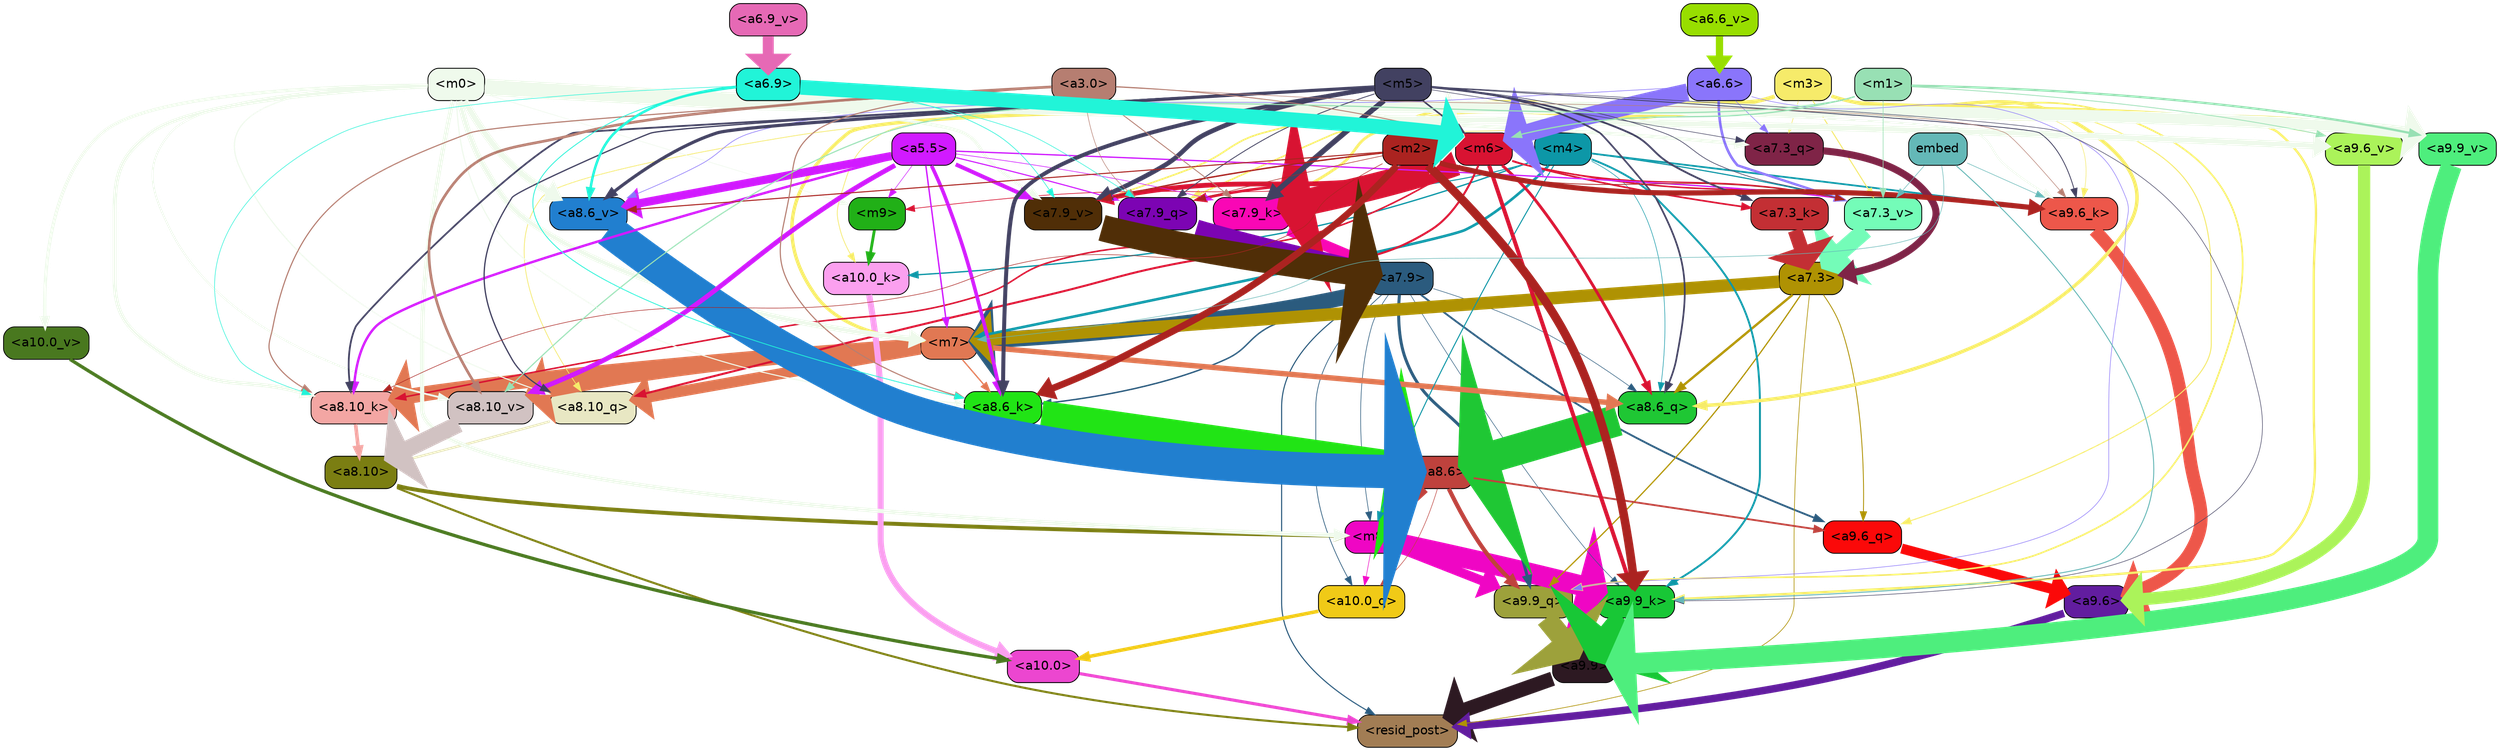 strict digraph "" {
	graph [bgcolor=transparent,
		layout=dot,
		overlap=false,
		splines=true
	];
	"<a10.0>"	[color=black,
		fillcolor="#ec46d0",
		fontname=Helvetica,
		shape=box,
		style="filled, rounded"];
	"<resid_post>"	[color=black,
		fillcolor="#a27d54",
		fontname=Helvetica,
		shape=box,
		style="filled, rounded"];
	"<a10.0>" -> "<resid_post>"	[color="#ec46d0",
		penwidth=3.4253244400024414];
	"<a9.9>"	[color=black,
		fillcolor="#2d1922",
		fontname=Helvetica,
		shape=box,
		style="filled, rounded"];
	"<a9.9>" -> "<resid_post>"	[color="#2d1922",
		penwidth=16.05378818511963];
	"<a9.6>"	[color=black,
		fillcolor="#621d9f",
		fontname=Helvetica,
		shape=box,
		style="filled, rounded"];
	"<a9.6>" -> "<resid_post>"	[color="#621d9f",
		penwidth=8.33797836303711];
	"<a8.10>"	[color=black,
		fillcolor="#7b7e12",
		fontname=Helvetica,
		shape=box,
		style="filled, rounded"];
	"<a8.10>" -> "<resid_post>"	[color="#7b7e12",
		penwidth=2.3390636444091797];
	"<m8>"	[color=black,
		fillcolor="#ef06c4",
		fontname=Helvetica,
		shape=box,
		style="filled, rounded"];
	"<a8.10>" -> "<m8>"	[color="#7b7e12",
		penwidth=4.388927459716797];
	"<a7.9>"	[color=black,
		fillcolor="#2b5b7e",
		fontname=Helvetica,
		shape=box,
		style="filled, rounded"];
	"<a7.9>" -> "<resid_post>"	[color="#2b5b7e",
		penwidth=1.1926651000976562];
	"<a10.0_q>"	[color=black,
		fillcolor="#f0ca17",
		fontname=Helvetica,
		shape=box,
		style="filled, rounded"];
	"<a7.9>" -> "<a10.0_q>"	[color="#2b5b7e",
		penwidth=0.7811813354492188];
	"<a7.9>" -> "<m8>"	[color="#2b5b7e",
		penwidth=0.6738662719726562];
	"<a9.9_q>"	[color=black,
		fillcolor="#9da13b",
		fontname=Helvetica,
		shape=box,
		style="filled, rounded"];
	"<a7.9>" -> "<a9.9_q>"	[color="#2b5b7e",
		penwidth=3.33896541595459];
	"<a9.6_q>"	[color=black,
		fillcolor="#fb0909",
		fontname=Helvetica,
		shape=box,
		style="filled, rounded"];
	"<a7.9>" -> "<a9.6_q>"	[color="#2b5b7e",
		penwidth=2.0531044006347656];
	"<a9.9_k>"	[color=black,
		fillcolor="#18c736",
		fontname=Helvetica,
		shape=box,
		style="filled, rounded"];
	"<a7.9>" -> "<a9.9_k>"	[color="#2b5b7e",
		penwidth=0.6];
	"<a8.6_q>"	[color=black,
		fillcolor="#1fc734",
		fontname=Helvetica,
		shape=box,
		style="filled, rounded"];
	"<a7.9>" -> "<a8.6_q>"	[color="#2b5b7e",
		penwidth=0.6];
	"<a8.6_k>"	[color=black,
		fillcolor="#21e415",
		fontname=Helvetica,
		shape=box,
		style="filled, rounded"];
	"<a7.9>" -> "<a8.6_k>"	[color="#2b5b7e",
		penwidth=1.5751152038574219];
	"<m7>"	[color=black,
		fillcolor="#e17853",
		fontname=Helvetica,
		shape=box,
		style="filled, rounded"];
	"<a7.9>" -> "<m7>"	[color="#2b5b7e",
		penwidth=17.67833709716797];
	"<a7.3>"	[color=black,
		fillcolor="#af9203",
		fontname=Helvetica,
		shape=box,
		style="filled, rounded"];
	"<a7.3>" -> "<resid_post>"	[color="#af9203",
		penwidth=0.7339706420898438];
	"<a7.3>" -> "<a9.9_q>"	[color="#af9203",
		penwidth=1.3609809875488281];
	"<a7.3>" -> "<a9.6_q>"	[color="#af9203",
		penwidth=0.9587650299072266];
	"<a7.3>" -> "<a8.6_q>"	[color="#af9203",
		penwidth=2.597522735595703];
	"<a7.3>" -> "<m7>"	[color="#af9203",
		penwidth=13.925512313842773];
	"<a10.0_q>" -> "<a10.0>"	[color="#f0ca17",
		penwidth=3.861766815185547];
	"<a10.0_k>"	[color=black,
		fillcolor="#fba0ef",
		fontname=Helvetica,
		shape=box,
		style="filled, rounded"];
	"<a10.0_k>" -> "<a10.0>"	[color="#fba0ef",
		penwidth=6.691814422607422];
	"<a10.0_v>"	[color=black,
		fillcolor="#49781f",
		fontname=Helvetica,
		shape=box,
		style="filled, rounded"];
	"<a10.0_v>" -> "<a10.0>"	[color="#49781f",
		penwidth=3.703948974609375];
	"<m8>" -> "<a10.0_q>"	[color="#ef06c4",
		penwidth=0.6];
	"<m8>" -> "<a9.9_q>"	[color="#ef06c4",
		penwidth=10.407995223999023];
	"<m8>" -> "<a9.9_k>"	[color="#ef06c4",
		penwidth=22.67278480529785];
	"<a8.6>"	[color=black,
		fillcolor="#bf423d",
		fontname=Helvetica,
		shape=box,
		style="filled, rounded"];
	"<a8.6>" -> "<a10.0_q>"	[color="#bf423d",
		penwidth=0.6];
	"<a8.6>" -> "<m8>"	[color="#bf423d",
		penwidth=9.616483688354492];
	"<a8.6>" -> "<a9.9_q>"	[color="#bf423d",
		penwidth=4.681654930114746];
	"<a8.6>" -> "<a9.6_q>"	[color="#bf423d",
		penwidth=2.0046749114990234];
	"<m9>"	[color=black,
		fillcolor="#21b017",
		fontname=Helvetica,
		shape=box,
		style="filled, rounded"];
	"<m9>" -> "<a10.0_k>"	[color="#21b017",
		penwidth=3.1536026000976562];
	"<m4>"	[color=black,
		fillcolor="#0d97a7",
		fontname=Helvetica,
		shape=box,
		style="filled, rounded"];
	"<m4>" -> "<a10.0_k>"	[color="#0d97a7",
		penwidth=1.4532089233398438];
	"<m4>" -> "<m8>"	[color="#0d97a7",
		penwidth=1.1121444702148438];
	"<m4>" -> "<a9.9_k>"	[color="#0d97a7",
		penwidth=2.1296005249023438];
	"<a9.6_k>"	[color=black,
		fillcolor="#ed574a",
		fontname=Helvetica,
		shape=box,
		style="filled, rounded"];
	"<m4>" -> "<a9.6_k>"	[color="#0d97a7",
		penwidth=1.93524169921875];
	"<m4>" -> "<a8.6_q>"	[color="#0d97a7",
		penwidth=0.6086311340332031];
	"<m4>" -> "<m7>"	[color="#0d97a7",
		penwidth=2.9153175354003906];
	"<a7.9_k>"	[color=black,
		fillcolor="#f907b5",
		fontname=Helvetica,
		shape=box,
		style="filled, rounded"];
	"<m4>" -> "<a7.9_k>"	[color="#0d97a7",
		penwidth=1.0983266830444336];
	"<a7.3_v>"	[color=black,
		fillcolor="#74fcb8",
		fontname=Helvetica,
		shape=box,
		style="filled, rounded"];
	"<m4>" -> "<a7.3_v>"	[color="#0d97a7",
		penwidth=1.2746734619140625];
	"<m3>"	[color=black,
		fillcolor="#f6eb6a",
		fontname=Helvetica,
		shape=box,
		style="filled, rounded"];
	"<m3>" -> "<a10.0_k>"	[color="#f6eb6a",
		penwidth=0.8012542724609375];
	"<m6>"	[color=black,
		fillcolor="#d81332",
		fontname=Helvetica,
		shape=box,
		style="filled, rounded"];
	"<m3>" -> "<m6>"	[color="#f6eb6a",
		penwidth=4.0873308181762695];
	"<m3>" -> "<a9.9_q>"	[color="#f6eb6a",
		penwidth=1.8098411560058594];
	"<m3>" -> "<a9.6_q>"	[color="#f6eb6a",
		penwidth=1.0731983184814453];
	"<m3>" -> "<a9.9_k>"	[color="#f6eb6a",
		penwidth=2.538074493408203];
	"<m3>" -> "<a9.6_k>"	[color="#f6eb6a",
		penwidth=0.6];
	"<a9.9_v>"	[color=black,
		fillcolor="#4eee7d",
		fontname=Helvetica,
		shape=box,
		style="filled, rounded"];
	"<m3>" -> "<a9.9_v>"	[color="#f6eb6a",
		penwidth=1.1908531188964844];
	"<a9.6_v>"	[color=black,
		fillcolor="#abf35a",
		fontname=Helvetica,
		shape=box,
		style="filled, rounded"];
	"<m3>" -> "<a9.6_v>"	[color="#f6eb6a",
		penwidth=0.6];
	"<a8.10_q>"	[color=black,
		fillcolor="#e8e7c3",
		fontname=Helvetica,
		shape=box,
		style="filled, rounded"];
	"<m3>" -> "<a8.10_q>"	[color="#f6eb6a",
		penwidth=0.7969093322753906];
	"<m3>" -> "<a8.6_q>"	[color="#f6eb6a",
		penwidth=3.8069801330566406];
	"<m3>" -> "<m7>"	[color="#f6eb6a",
		penwidth=3.7463531494140625];
	"<a7.9_q>"	[color=black,
		fillcolor="#7c04b3",
		fontname=Helvetica,
		shape=box,
		style="filled, rounded"];
	"<m3>" -> "<a7.9_q>"	[color="#f6eb6a",
		penwidth=1.7077007293701172];
	"<a7.3_q>"	[color=black,
		fillcolor="#7f2447",
		fontname=Helvetica,
		shape=box,
		style="filled, rounded"];
	"<m3>" -> "<a7.3_q>"	[color="#f6eb6a",
		penwidth=0.6810226440429688];
	"<m3>" -> "<a7.9_k>"	[color="#f6eb6a",
		penwidth=3.0535898208618164];
	"<a7.9_v>"	[color=black,
		fillcolor="#502e07",
		fontname=Helvetica,
		shape=box,
		style="filled, rounded"];
	"<m3>" -> "<a7.9_v>"	[color="#f6eb6a",
		penwidth=1.8027725219726562];
	"<m3>" -> "<a7.3_v>"	[color="#f6eb6a",
		penwidth=1.0946578979492188];
	"<m0>"	[color=black,
		fillcolor="#effaec",
		fontname=Helvetica,
		shape=box,
		style="filled, rounded"];
	"<m0>" -> "<a10.0_v>"	[color="#effaec",
		penwidth=3.520832061767578];
	"<m0>" -> "<m8>"	[color="#effaec",
		penwidth=4.624839782714844];
	"<m0>" -> "<m9>"	[color="#effaec",
		penwidth=0.6];
	"<m0>" -> "<m6>"	[color="#effaec",
		penwidth=18.578011751174927];
	"<m0>" -> "<a9.6_k>"	[color="#effaec",
		penwidth=2.0742149353027344];
	"<m0>" -> "<a9.9_v>"	[color="#effaec",
		penwidth=13.6649169921875];
	"<m0>" -> "<a9.6_v>"	[color="#effaec",
		penwidth=7.575786590576172];
	"<m0>" -> "<a8.10_q>"	[color="#effaec",
		penwidth=1.1731605529785156];
	"<a8.10_k>"	[color=black,
		fillcolor="#f3a6a3",
		fontname=Helvetica,
		shape=box,
		style="filled, rounded"];
	"<m0>" -> "<a8.10_k>"	[color="#effaec",
		penwidth=4.350425720214844];
	"<m0>" -> "<a8.6_k>"	[color="#effaec",
		penwidth=1.1486854553222656];
	"<a8.10_v>"	[color=black,
		fillcolor="#d1c2c2",
		fontname=Helvetica,
		shape=box,
		style="filled, rounded"];
	"<m0>" -> "<a8.10_v>"	[color="#effaec",
		penwidth=2.0526657104492188];
	"<a8.6_v>"	[color=black,
		fillcolor="#217fcf",
		fontname=Helvetica,
		shape=box,
		style="filled, rounded"];
	"<m0>" -> "<a8.6_v>"	[color="#effaec",
		penwidth=7.951751708984375];
	"<m0>" -> "<m7>"	[color="#effaec",
		penwidth=6.283721923828125];
	"<m0>" -> "<a7.3_q>"	[color="#effaec",
		penwidth=3.6216583251953125];
	"<m0>" -> "<a7.9_v>"	[color="#effaec",
		penwidth=3.447589874267578];
	"<m6>" -> "<m9>"	[color="#d81332",
		penwidth=0.7276992797851562];
	"<m6>" -> "<a9.9_k>"	[color="#d81332",
		penwidth=4.405937194824219];
	"<m6>" -> "<a9.6_k>"	[color="#d81332",
		penwidth=1.6540985107421875];
	"<m6>" -> "<a8.10_q>"	[color="#d81332",
		penwidth=2.2618331909179688];
	"<m6>" -> "<a8.6_q>"	[color="#d81332",
		penwidth=3.241657257080078];
	"<m6>" -> "<a8.10_k>"	[color="#d81332",
		penwidth=1.733642578125];
	"<m6>" -> "<a7.9_q>"	[color="#d81332",
		penwidth=2.9651412963867188];
	"<m6>" -> "<a7.9_k>"	[color="#d81332",
		penwidth=29.52049446105957];
	"<a7.3_k>"	[color=black,
		fillcolor="#c32f34",
		fontname=Helvetica,
		shape=box,
		style="filled, rounded"];
	"<m6>" -> "<a7.3_k>"	[color="#d81332",
		penwidth=1.8433246612548828];
	"<m6>" -> "<a7.9_v>"	[color="#d81332",
		penwidth=5.381137847900391];
	"<m6>" -> "<a7.3_v>"	[color="#d81332",
		penwidth=1.3778877258300781];
	"<a5.5>"	[color=black,
		fillcolor="#d11aff",
		fontname=Helvetica,
		shape=box,
		style="filled, rounded"];
	"<a5.5>" -> "<m9>"	[color="#d11aff",
		penwidth=0.6];
	"<a5.5>" -> "<a8.10_k>"	[color="#d11aff",
		penwidth=2.6749038696289062];
	"<a5.5>" -> "<a8.6_k>"	[color="#d11aff",
		penwidth=3.9810218811035156];
	"<a5.5>" -> "<a8.10_v>"	[color="#d11aff",
		penwidth=5.2978057861328125];
	"<a5.5>" -> "<a8.6_v>"	[color="#d11aff",
		penwidth=9.177913665771484];
	"<a5.5>" -> "<m7>"	[color="#d11aff",
		penwidth=1.5525360107421875];
	"<a5.5>" -> "<a7.9_q>"	[color="#d11aff",
		penwidth=1.22930908203125];
	"<a5.5>" -> "<a7.9_k>"	[color="#d11aff",
		penwidth=0.6708955764770508];
	"<a5.5>" -> "<a7.9_v>"	[color="#d11aff",
		penwidth=4.432796478271484];
	"<a5.5>" -> "<a7.3_v>"	[color="#d11aff",
		penwidth=1.4417800903320312];
	"<a9.9_q>" -> "<a9.9>"	[color="#9da13b",
		penwidth=23.20368194580078];
	"<a9.6_q>" -> "<a9.6>"	[color="#fb0909",
		penwidth=11.181507110595703];
	"<a9.9_k>" -> "<a9.9>"	[color="#18c736",
		penwidth=26.641464233398438];
	"<a9.6_k>" -> "<a9.6>"	[color="#ed574a",
		penwidth=14.532459259033203];
	"<a9.9_v>" -> "<a9.9>"	[color="#4eee7d",
		penwidth=23.02225112915039];
	"<a9.6_v>" -> "<a9.6>"	[color="#abf35a",
		penwidth=13.634431838989258];
	"<a6.6>"	[color=black,
		fillcolor="#8a75fb",
		fontname=Helvetica,
		shape=box,
		style="filled, rounded"];
	"<a6.6>" -> "<m6>"	[color="#8a75fb",
		penwidth=19.58005142211914];
	"<a6.6>" -> "<a9.9_q>"	[color="#8a75fb",
		penwidth=0.6];
	"<a6.6>" -> "<a8.6_v>"	[color="#8a75fb",
		penwidth=0.6731643676757812];
	"<a6.6>" -> "<a7.3_q>"	[color="#8a75fb",
		penwidth=0.6];
	"<a6.6>" -> "<a7.3_v>"	[color="#8a75fb",
		penwidth=2.8381996154785156];
	"<m5>"	[color=black,
		fillcolor="#424161",
		fontname=Helvetica,
		shape=box,
		style="filled, rounded"];
	"<m5>" -> "<m6>"	[color="#424161",
		penwidth=1.7808427810668945];
	"<m5>" -> "<a9.9_k>"	[color="#424161",
		penwidth=0.6];
	"<m5>" -> "<a9.6_k>"	[color="#424161",
		penwidth=0.9087238311767578];
	"<m5>" -> "<a8.10_q>"	[color="#424161",
		penwidth=1.3886604309082031];
	"<m5>" -> "<a8.6_q>"	[color="#424161",
		penwidth=1.8975334167480469];
	"<m5>" -> "<a8.10_k>"	[color="#424161",
		penwidth=1.9560012817382812];
	"<m5>" -> "<a8.6_k>"	[color="#424161",
		penwidth=4.4348602294921875];
	"<m5>" -> "<a8.6_v>"	[color="#424161",
		penwidth=3.547332763671875];
	"<m5>" -> "<a7.9_q>"	[color="#424161",
		penwidth=0.9239292144775391];
	"<m5>" -> "<a7.3_q>"	[color="#424161",
		penwidth=0.6050910949707031];
	"<m5>" -> "<a7.9_k>"	[color="#424161",
		penwidth=5.895898818969727];
	"<m5>" -> "<a7.3_k>"	[color="#424161",
		penwidth=2.047999382019043];
	"<m5>" -> "<a7.9_v>"	[color="#424161",
		penwidth=5.163473129272461];
	"<m5>" -> "<a7.3_v>"	[color="#424161",
		penwidth=0.7120857238769531];
	"<m2>"	[color=black,
		fillcolor="#ab2320",
		fontname=Helvetica,
		shape=box,
		style="filled, rounded"];
	"<m2>" -> "<a9.9_k>"	[color="#ab2320",
		penwidth=9.546476364135742];
	"<m2>" -> "<a9.6_k>"	[color="#ab2320",
		penwidth=5.765581130981445];
	"<m2>" -> "<a8.10_k>"	[color="#ab2320",
		penwidth=0.6];
	"<m2>" -> "<a8.6_k>"	[color="#ab2320",
		penwidth=7.5130767822265625];
	"<m2>" -> "<a8.6_v>"	[color="#ab2320",
		penwidth=1.1399917602539062];
	"<m2>" -> "<a7.9_q>"	[color="#ab2320",
		penwidth=0.6];
	"<m2>" -> "<a7.9_v>"	[color="#ab2320",
		penwidth=1.5795440673828125];
	"<m2>" -> "<a7.3_v>"	[color="#ab2320",
		penwidth=0.8394660949707031];
	embed	[color=black,
		fillcolor="#64b8b7",
		fontname=Helvetica,
		shape=box,
		style="filled, rounded"];
	embed -> "<a9.9_k>"	[color="#64b8b7",
		penwidth=1.044057846069336];
	embed -> "<a9.6_k>"	[color="#64b8b7",
		penwidth=0.6];
	embed -> "<m7>"	[color="#64b8b7",
		penwidth=0.6];
	embed -> "<a7.3_v>"	[color="#64b8b7",
		penwidth=0.6];
	"<a3.0>"	[color=black,
		fillcolor="#b67e71",
		fontname=Helvetica,
		shape=box,
		style="filled, rounded"];
	"<a3.0>" -> "<m6>"	[color="#b67e71",
		penwidth=0.9893608093261719];
	"<a3.0>" -> "<a9.6_k>"	[color="#b67e71",
		penwidth=0.6];
	"<a3.0>" -> "<a8.10_k>"	[color="#b67e71",
		penwidth=1.2375259399414062];
	"<a3.0>" -> "<a8.6_k>"	[color="#b67e71",
		penwidth=1.2278594970703125];
	"<a3.0>" -> "<a8.10_v>"	[color="#b67e71",
		penwidth=2.9724464416503906];
	"<a3.0>" -> "<a7.9_q>"	[color="#b67e71",
		penwidth=0.6];
	"<a3.0>" -> "<a7.9_k>"	[color="#b67e71",
		penwidth=0.9558658599853516];
	"<m1>"	[color=black,
		fillcolor="#98e0b4",
		fontname=Helvetica,
		shape=box,
		style="filled, rounded"];
	"<m1>" -> "<m6>"	[color="#98e0b4",
		penwidth=1.3794612884521484];
	"<m1>" -> "<a9.9_v>"	[color="#98e0b4",
		penwidth=2.484710693359375];
	"<m1>" -> "<a9.6_v>"	[color="#98e0b4",
		penwidth=0.8296928405761719];
	"<m1>" -> "<a8.10_v>"	[color="#98e0b4",
		penwidth=1.2231903076171875];
	"<m1>" -> "<a7.3_v>"	[color="#98e0b4",
		penwidth=0.7203178405761719];
	"<a8.10_q>" -> "<a8.10>"	[color="#e8e7c3",
		penwidth=2.6974411010742188];
	"<a8.6_q>" -> "<a8.6>"	[color="#1fc734",
		penwidth=34.91962909698486];
	"<a8.10_k>" -> "<a8.10>"	[color="#f3a6a3",
		penwidth=3.9815139770507812];
	"<a8.6_k>" -> "<a8.6>"	[color="#21e415",
		penwidth=30.12779998779297];
	"<a8.10_v>" -> "<a8.10>"	[color="#d1c2c2",
		penwidth=18.80433464050293];
	"<a8.6_v>" -> "<a8.6>"	[color="#217fcf",
		penwidth=37.04597568511963];
	"<m7>" -> "<a8.10_q>"	[color="#e17853",
		penwidth=12.189899444580078];
	"<m7>" -> "<a8.6_q>"	[color="#e17853",
		penwidth=5.949329376220703];
	"<m7>" -> "<a8.10_k>"	[color="#e17853",
		penwidth=16.634174346923828];
	"<m7>" -> "<a8.6_k>"	[color="#e17853",
		penwidth=1.4160232543945312];
	"<m7>" -> "<a8.10_v>"	[color="#e17853",
		penwidth=15.893604278564453];
	"<a6.9>"	[color=black,
		fillcolor="#21f4d8",
		fontname=Helvetica,
		shape=box,
		style="filled, rounded"];
	"<a6.9>" -> "<m6>"	[color="#21f4d8",
		penwidth=16.39166831970215];
	"<a6.9>" -> "<a8.10_k>"	[color="#21f4d8",
		penwidth=0.6];
	"<a6.9>" -> "<a8.6_k>"	[color="#21f4d8",
		penwidth=0.8667373657226562];
	"<a6.9>" -> "<a8.6_v>"	[color="#21f4d8",
		penwidth=2.8011817932128906];
	"<a6.9>" -> "<a7.9_q>"	[color="#21f4d8",
		penwidth=0.6];
	"<a6.9>" -> "<a7.9_v>"	[color="#21f4d8",
		penwidth=0.6784553527832031];
	"<a7.9_q>" -> "<a7.9>"	[color="#7c04b3",
		penwidth=17.651885986328125];
	"<a7.3_q>" -> "<a7.3>"	[color="#7f2447",
		penwidth=7.866306304931641];
	"<a7.9_k>" -> "<a7.9>"	[color="#f907b5",
		penwidth=12.17039680480957];
	"<a7.3_k>" -> "<a7.3>"	[color="#c32f34",
		penwidth=16.016246795654297];
	"<a7.9_v>" -> "<a7.9>"	[color="#502e07",
		penwidth=29.394658088684082];
	"<a7.3_v>" -> "<a7.3>"	[color="#74fcb8",
		penwidth=19.01776695251465];
	"<a6.9_v>"	[color=black,
		fillcolor="#e669b5",
		fontname=Helvetica,
		shape=box,
		style="filled, rounded"];
	"<a6.9_v>" -> "<a6.9>"	[color="#e669b5",
		penwidth=12.179949760437012];
	"<a6.6_v>"	[color=black,
		fillcolor="#98de00",
		fontname=Helvetica,
		shape=box,
		style="filled, rounded"];
	"<a6.6_v>" -> "<a6.6>"	[color="#98de00",
		penwidth=8.061713218688965];
}
